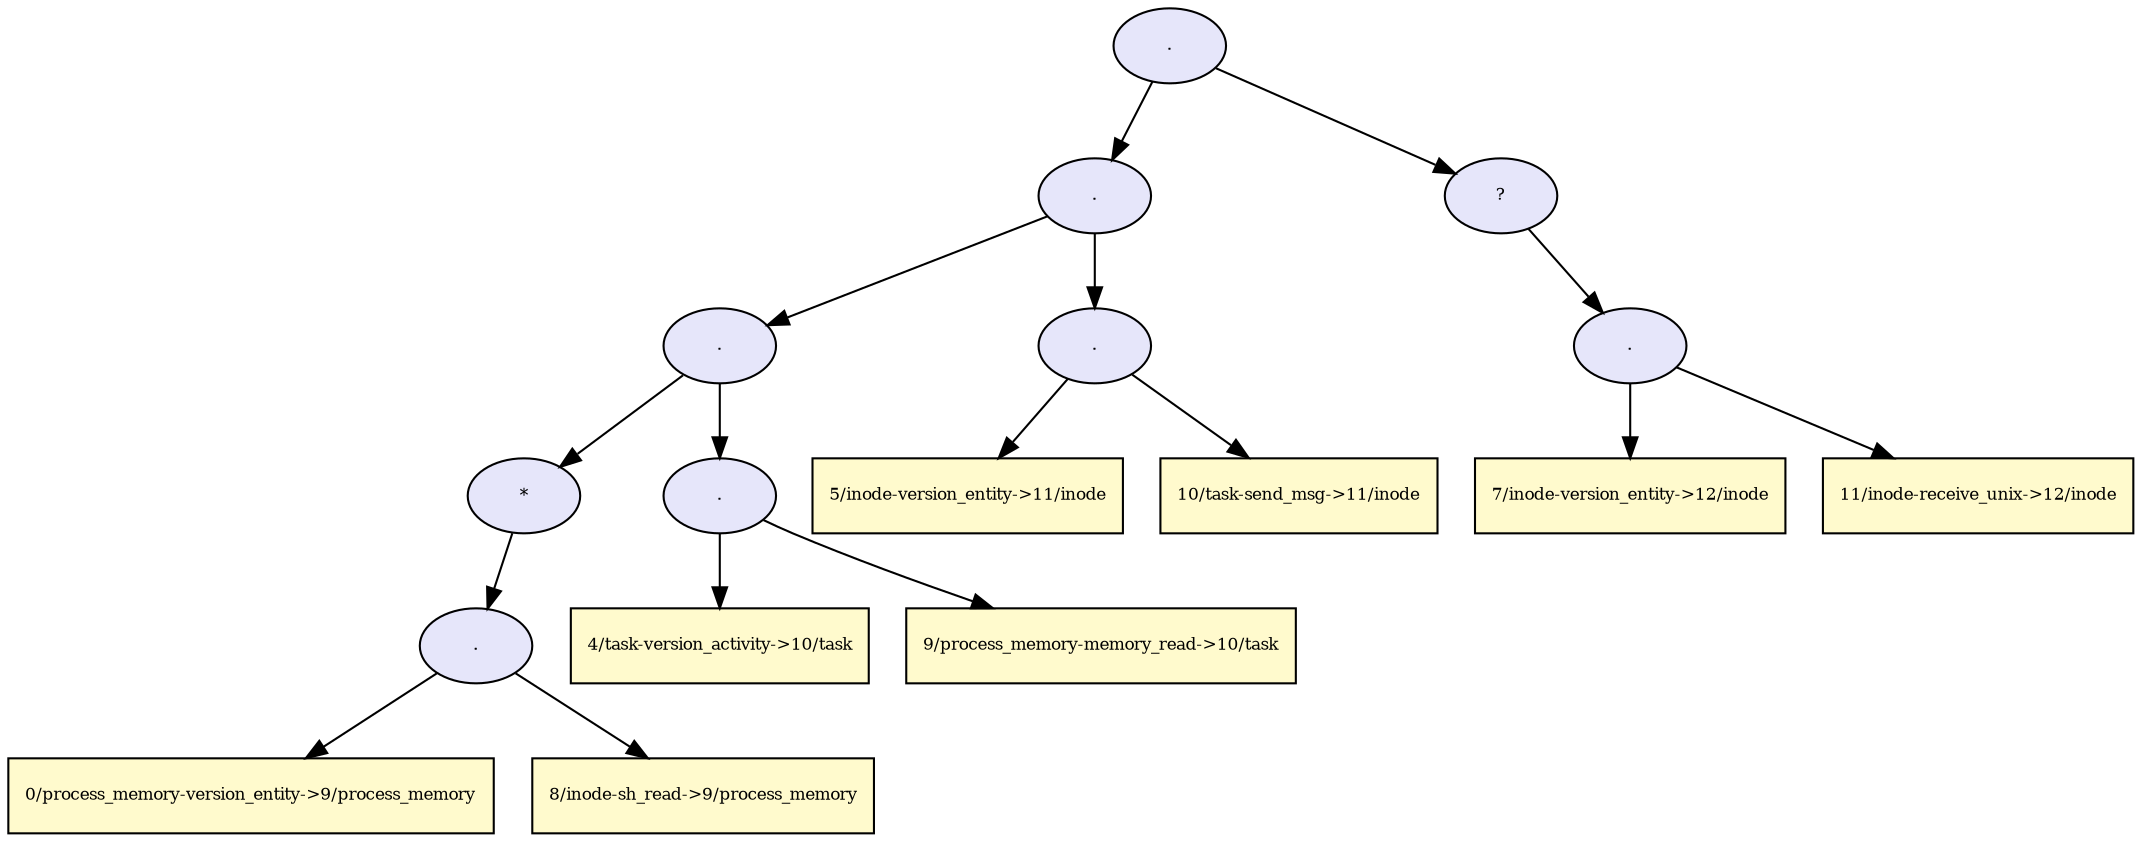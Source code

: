 digraph RGL__DirectedAdjacencyGraph {23[fontsize = 8,label = ".",shape = ellipse, fillcolor="#e6e6fa", style = filled]

23 -> 16[fontsize = 8, color="#000000"]

16[fontsize = 8,label = ".",shape = ellipse, fillcolor="#e6e6fa", style = filled]

16 -> 12[fontsize = 8, color="#000000"]

12[fontsize = 8,label = ".",shape = ellipse, fillcolor="#e6e6fa", style = filled]

12 -> 7[fontsize = 8, color="#000000"]

7[fontsize = 8,label = "*",shape = ellipse, fillcolor="#e6e6fa", style = filled]

7 -> 5[fontsize = 8, color="#000000"]

5[fontsize = 8,label = ".",shape = ellipse, fillcolor="#e6e6fa", style = filled]

5 -> 3[fontsize = 8, color="#000000"]

3[fontsize = 8,label = "0/process_memory-version_entity->9/process_memory",shape = rectangle, fillcolor="#fffacd", style = filled]

5 -> 4[fontsize = 8, color="#000000"]

4[fontsize = 8,label = "8/inode-sh_read->9/process_memory",shape = rectangle, fillcolor="#fffacd", style = filled]

12 -> 11[fontsize = 8, color="#000000"]

11[fontsize = 8,label = ".",shape = ellipse, fillcolor="#e6e6fa", style = filled]

11 -> 9[fontsize = 8, color="#000000"]

9[fontsize = 8,label = "4/task-version_activity->10/task",shape = rectangle, fillcolor="#fffacd", style = filled]

11 -> 10[fontsize = 8, color="#000000"]

10[fontsize = 8,label = "9/process_memory-memory_read->10/task",shape = rectangle, fillcolor="#fffacd", style = filled]

16 -> 15[fontsize = 8, color="#000000"]

15[fontsize = 8,label = ".",shape = ellipse, fillcolor="#e6e6fa", style = filled]

15 -> 13[fontsize = 8, color="#000000"]

13[fontsize = 8,label = "5/inode-version_entity->11/inode",shape = rectangle, fillcolor="#fffacd", style = filled]

15 -> 14[fontsize = 8, color="#000000"]

14[fontsize = 8,label = "10/task-send_msg->11/inode",shape = rectangle, fillcolor="#fffacd", style = filled]

23 -> 22[fontsize = 8, color="#000000"]

22[fontsize = 8,label = "?",shape = ellipse, fillcolor="#e6e6fa", style = filled]

22 -> 20[fontsize = 8, color="#000000"]

20[fontsize = 8,label = ".",shape = ellipse, fillcolor="#e6e6fa", style = filled]

20 -> 18[fontsize = 8, color="#000000"]

18[fontsize = 8,label = "7/inode-version_entity->12/inode",shape = rectangle, fillcolor="#fffacd", style = filled]

20 -> 19[fontsize = 8, color="#000000"]

19[fontsize = 8,label = "11/inode-receive_unix->12/inode",shape = rectangle, fillcolor="#fffacd", style = filled]

}